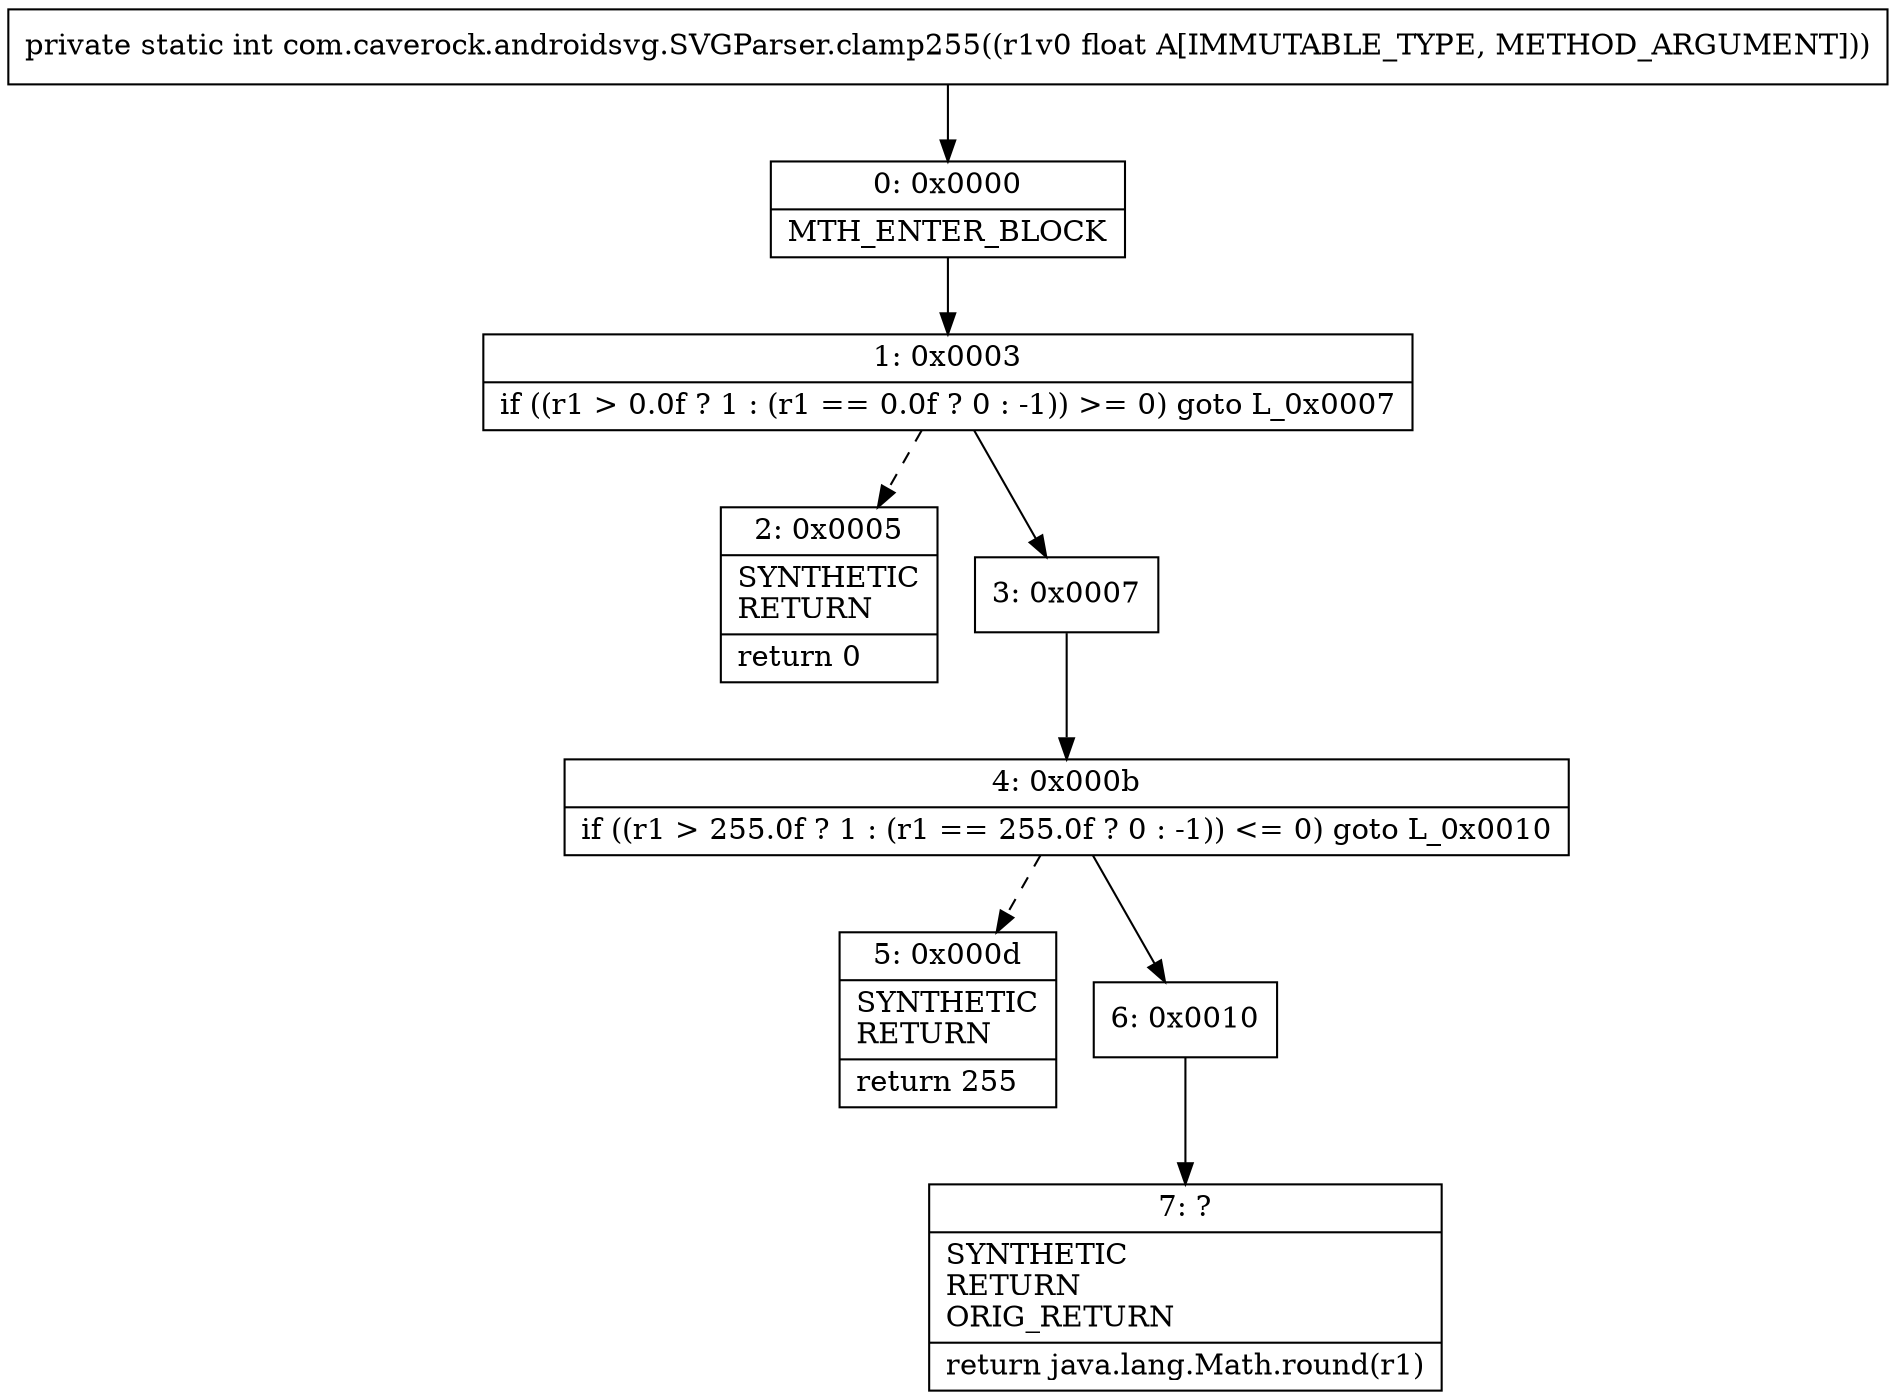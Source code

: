 digraph "CFG forcom.caverock.androidsvg.SVGParser.clamp255(F)I" {
Node_0 [shape=record,label="{0\:\ 0x0000|MTH_ENTER_BLOCK\l}"];
Node_1 [shape=record,label="{1\:\ 0x0003|if ((r1 \> 0.0f ? 1 : (r1 == 0.0f ? 0 : \-1)) \>= 0) goto L_0x0007\l}"];
Node_2 [shape=record,label="{2\:\ 0x0005|SYNTHETIC\lRETURN\l|return 0\l}"];
Node_3 [shape=record,label="{3\:\ 0x0007}"];
Node_4 [shape=record,label="{4\:\ 0x000b|if ((r1 \> 255.0f ? 1 : (r1 == 255.0f ? 0 : \-1)) \<= 0) goto L_0x0010\l}"];
Node_5 [shape=record,label="{5\:\ 0x000d|SYNTHETIC\lRETURN\l|return 255\l}"];
Node_6 [shape=record,label="{6\:\ 0x0010}"];
Node_7 [shape=record,label="{7\:\ ?|SYNTHETIC\lRETURN\lORIG_RETURN\l|return java.lang.Math.round(r1)\l}"];
MethodNode[shape=record,label="{private static int com.caverock.androidsvg.SVGParser.clamp255((r1v0 float A[IMMUTABLE_TYPE, METHOD_ARGUMENT])) }"];
MethodNode -> Node_0;
Node_0 -> Node_1;
Node_1 -> Node_2[style=dashed];
Node_1 -> Node_3;
Node_3 -> Node_4;
Node_4 -> Node_5[style=dashed];
Node_4 -> Node_6;
Node_6 -> Node_7;
}

